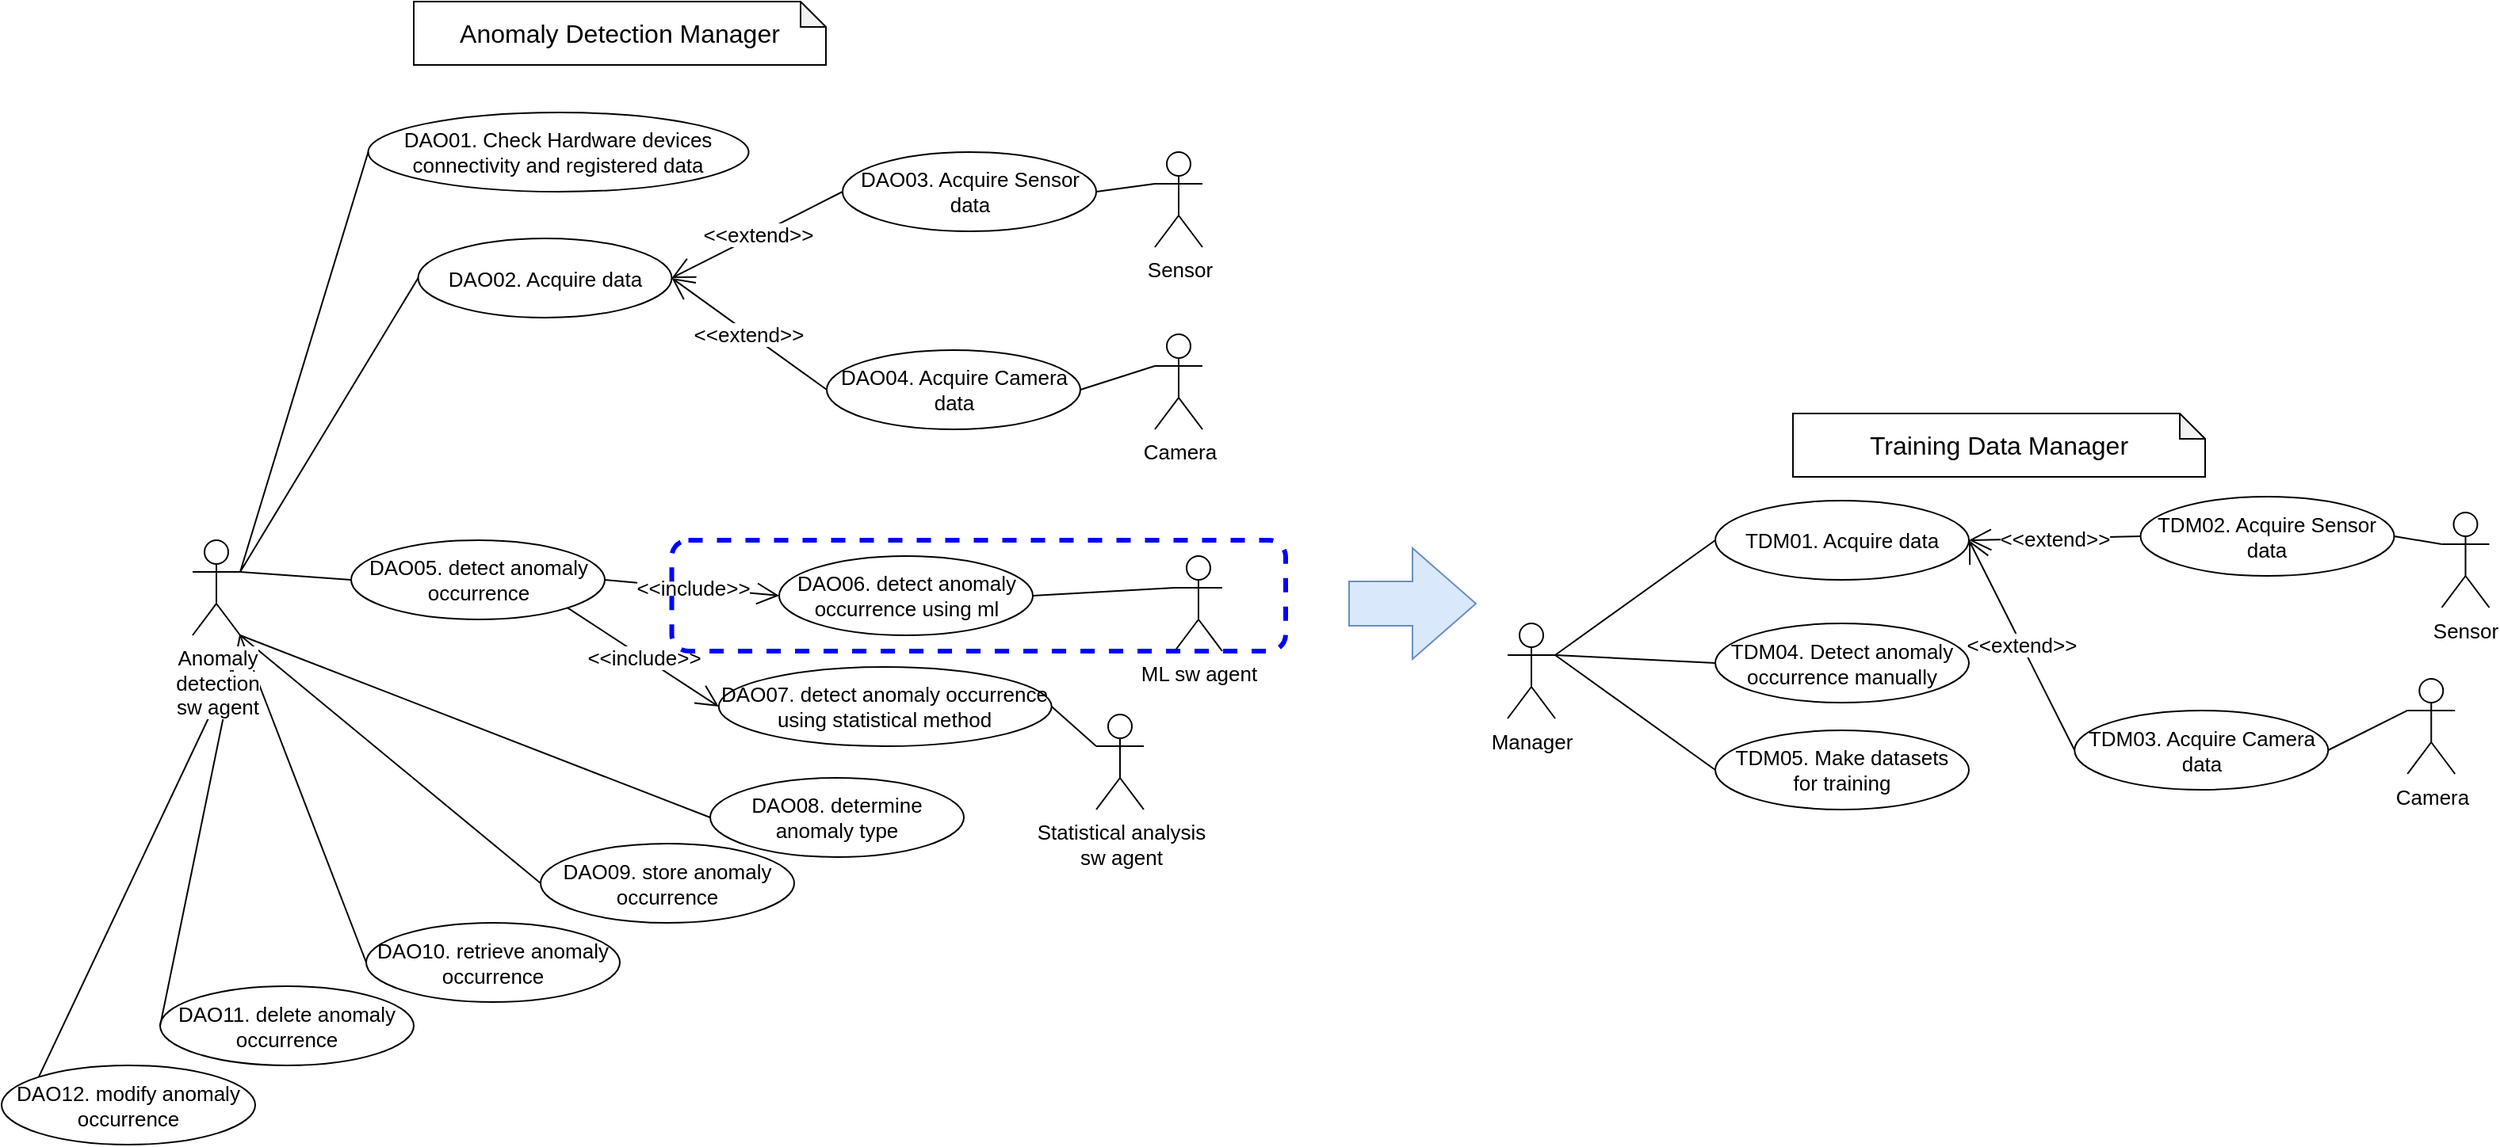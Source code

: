 <mxfile version="21.1.8" type="github">
  <diagram name="페이지-1" id="wbr9RBuPk6cA3em6U8mI">
    <mxGraphModel dx="3054" dy="-42" grid="1" gridSize="10" guides="1" tooltips="1" connect="1" arrows="1" fold="1" page="1" pageScale="1" pageWidth="827" pageHeight="1169" math="0" shadow="0">
      <root>
        <mxCell id="0" />
        <mxCell id="1" parent="0" />
        <mxCell id="sqfZXFbvWSECsiiVKAgS-1" value="DAO04. Acquire Camera data" style="ellipse;whiteSpace=wrap;html=1;fontSize=13;" vertex="1" parent="1">
          <mxGeometry x="60.5" y="2360" width="160" height="50" as="geometry" />
        </mxCell>
        <mxCell id="sqfZXFbvWSECsiiVKAgS-2" value="" style="endArrow=none;html=1;rounded=0;entryX=0;entryY=0.333;entryDx=0;entryDy=0;entryPerimeter=0;exitX=1;exitY=0.5;exitDx=0;exitDy=0;fontSize=13;" edge="1" parent="1" source="sqfZXFbvWSECsiiVKAgS-14" target="sqfZXFbvWSECsiiVKAgS-32">
          <mxGeometry width="50" height="50" relative="1" as="geometry">
            <mxPoint x="-199.5" y="2570" as="sourcePoint" />
            <mxPoint x="-28.5" y="2510" as="targetPoint" />
          </mxGeometry>
        </mxCell>
        <mxCell id="sqfZXFbvWSECsiiVKAgS-3" value="DAO01. Check Hardware devices connectivity and registered data" style="ellipse;whiteSpace=wrap;html=1;fontSize=13;" vertex="1" parent="1">
          <mxGeometry x="-228.75" y="2210" width="240" height="50" as="geometry" />
        </mxCell>
        <mxCell id="sqfZXFbvWSECsiiVKAgS-4" value="DAO02. Acquire data" style="ellipse;whiteSpace=wrap;html=1;fontSize=13;" vertex="1" parent="1">
          <mxGeometry x="-197.25" y="2289.5" width="160" height="50" as="geometry" />
        </mxCell>
        <mxCell id="sqfZXFbvWSECsiiVKAgS-5" value="DAO05. detect anomaly occurrence" style="ellipse;whiteSpace=wrap;html=1;fontSize=13;" vertex="1" parent="1">
          <mxGeometry x="-239.5" y="2480" width="160" height="50" as="geometry" />
        </mxCell>
        <mxCell id="sqfZXFbvWSECsiiVKAgS-6" value="" style="endArrow=none;html=1;rounded=0;entryX=0;entryY=0.5;entryDx=0;entryDy=0;exitX=1;exitY=0.333;exitDx=0;exitDy=0;exitPerimeter=0;fontSize=13;" edge="1" parent="1" source="sqfZXFbvWSECsiiVKAgS-27" target="sqfZXFbvWSECsiiVKAgS-3">
          <mxGeometry width="50" height="50" relative="1" as="geometry">
            <mxPoint x="-289.5" y="2480" as="sourcePoint" />
            <mxPoint x="-196.5" y="2435" as="targetPoint" />
          </mxGeometry>
        </mxCell>
        <mxCell id="sqfZXFbvWSECsiiVKAgS-7" value="DAO03. Acquire Sensor data" style="ellipse;whiteSpace=wrap;html=1;fontSize=13;" vertex="1" parent="1">
          <mxGeometry x="70.5" y="2235" width="160" height="50" as="geometry" />
        </mxCell>
        <mxCell id="sqfZXFbvWSECsiiVKAgS-8" value="Sensor" style="shape=umlActor;verticalLabelPosition=bottom;verticalAlign=top;html=1;outlineConnect=0;fontSize=13;" vertex="1" parent="1">
          <mxGeometry x="267.5" y="2235" width="30" height="60" as="geometry" />
        </mxCell>
        <mxCell id="sqfZXFbvWSECsiiVKAgS-9" value="" style="endArrow=none;html=1;rounded=0;exitX=0;exitY=0.333;exitDx=0;exitDy=0;exitPerimeter=0;entryX=1;entryY=0.5;entryDx=0;entryDy=0;fontSize=13;" edge="1" parent="1" source="sqfZXFbvWSECsiiVKAgS-8" target="sqfZXFbvWSECsiiVKAgS-7">
          <mxGeometry width="50" height="50" relative="1" as="geometry">
            <mxPoint x="180.5" y="2590" as="sourcePoint" />
            <mxPoint x="370.5" y="2310" as="targetPoint" />
          </mxGeometry>
        </mxCell>
        <mxCell id="sqfZXFbvWSECsiiVKAgS-10" value="DAO10. retrieve anomaly occurrence" style="ellipse;whiteSpace=wrap;html=1;fontSize=13;" vertex="1" parent="1">
          <mxGeometry x="-230" y="2721.5" width="160" height="50" as="geometry" />
        </mxCell>
        <mxCell id="sqfZXFbvWSECsiiVKAgS-11" value="DAO11. delete anomaly occurrence" style="ellipse;whiteSpace=wrap;html=1;fontSize=13;" vertex="1" parent="1">
          <mxGeometry x="-360" y="2761.5" width="160" height="50" as="geometry" />
        </mxCell>
        <mxCell id="sqfZXFbvWSECsiiVKAgS-12" value="DAO12. modify anomaly occurrence" style="ellipse;whiteSpace=wrap;html=1;fontSize=13;" vertex="1" parent="1">
          <mxGeometry x="-460" y="2811.5" width="160" height="50" as="geometry" />
        </mxCell>
        <mxCell id="sqfZXFbvWSECsiiVKAgS-13" value="" style="endArrow=none;html=1;rounded=0;entryX=0;entryY=0.5;entryDx=0;entryDy=0;exitX=1;exitY=0.333;exitDx=0;exitDy=0;exitPerimeter=0;fontSize=13;" edge="1" parent="1" source="sqfZXFbvWSECsiiVKAgS-27" target="sqfZXFbvWSECsiiVKAgS-4">
          <mxGeometry width="50" height="50" relative="1" as="geometry">
            <mxPoint x="-389.5" y="2330" as="sourcePoint" />
            <mxPoint x="-169.5" y="2235" as="targetPoint" />
          </mxGeometry>
        </mxCell>
        <mxCell id="sqfZXFbvWSECsiiVKAgS-14" value="DAO07. detect anomaly occurrence using statistical method" style="ellipse;whiteSpace=wrap;html=1;fontSize=13;" vertex="1" parent="1">
          <mxGeometry x="-7.63" y="2560" width="210" height="50" as="geometry" />
        </mxCell>
        <mxCell id="sqfZXFbvWSECsiiVKAgS-15" value="&amp;lt;&amp;lt;include&amp;gt;&amp;gt;" style="endArrow=none;endSize=16;endFill=0;html=1;rounded=0;exitX=0;exitY=0.5;exitDx=0;exitDy=0;entryX=1;entryY=0.5;entryDx=0;entryDy=0;startArrow=open;startFill=0;startSize=12;fontSize=13;" edge="1" parent="1" source="sqfZXFbvWSECsiiVKAgS-30" target="sqfZXFbvWSECsiiVKAgS-5">
          <mxGeometry width="160" relative="1" as="geometry">
            <mxPoint x="100.5" y="2505" as="sourcePoint" />
            <mxPoint x="260.5" y="2505" as="targetPoint" />
          </mxGeometry>
        </mxCell>
        <mxCell id="sqfZXFbvWSECsiiVKAgS-16" value="&amp;lt;&amp;lt;include&amp;gt;&amp;gt;" style="endArrow=none;endSize=16;endFill=0;html=1;rounded=0;exitX=0;exitY=0.5;exitDx=0;exitDy=0;entryX=1;entryY=1;entryDx=0;entryDy=0;startArrow=open;startFill=0;startSize=12;fontSize=13;" edge="1" parent="1" source="sqfZXFbvWSECsiiVKAgS-14" target="sqfZXFbvWSECsiiVKAgS-5">
          <mxGeometry width="160" relative="1" as="geometry">
            <mxPoint x="100.5" y="2473" as="sourcePoint" />
            <mxPoint x="-27.5" y="2470" as="targetPoint" />
          </mxGeometry>
        </mxCell>
        <mxCell id="sqfZXFbvWSECsiiVKAgS-17" value="&amp;lt;&amp;lt;extend&amp;gt;&amp;gt;" style="endArrow=open;endSize=12;endFill=0;html=1;rounded=0;exitX=0;exitY=0.5;exitDx=0;exitDy=0;entryX=1;entryY=0.5;entryDx=0;entryDy=0;fontSize=13;" edge="1" parent="1" source="sqfZXFbvWSECsiiVKAgS-7" target="sqfZXFbvWSECsiiVKAgS-4">
          <mxGeometry width="160" relative="1" as="geometry">
            <mxPoint x="120.5" y="2548" as="sourcePoint" />
            <mxPoint x="-7.5" y="2545" as="targetPoint" />
          </mxGeometry>
        </mxCell>
        <mxCell id="sqfZXFbvWSECsiiVKAgS-18" value="&amp;lt;&amp;lt;extend&amp;gt;&amp;gt;" style="endArrow=open;endSize=12;endFill=0;html=1;rounded=0;exitX=0;exitY=0.5;exitDx=0;exitDy=0;entryX=1;entryY=0.5;entryDx=0;entryDy=0;fontSize=13;" edge="1" parent="1" source="sqfZXFbvWSECsiiVKAgS-1" target="sqfZXFbvWSECsiiVKAgS-4">
          <mxGeometry width="160" relative="1" as="geometry">
            <mxPoint x="120.5" y="2548" as="sourcePoint" />
            <mxPoint x="-7.5" y="2545" as="targetPoint" />
          </mxGeometry>
        </mxCell>
        <mxCell id="sqfZXFbvWSECsiiVKAgS-19" value="" style="endArrow=none;html=1;rounded=0;entryX=0;entryY=0.5;entryDx=0;entryDy=0;exitX=1;exitY=0.333;exitDx=0;exitDy=0;exitPerimeter=0;fontSize=13;" edge="1" parent="1" source="sqfZXFbvWSECsiiVKAgS-27" target="sqfZXFbvWSECsiiVKAgS-5">
          <mxGeometry width="50" height="50" relative="1" as="geometry">
            <mxPoint x="-399.5" y="2510" as="sourcePoint" />
            <mxPoint x="-208.5" y="2550" as="targetPoint" />
          </mxGeometry>
        </mxCell>
        <mxCell id="sqfZXFbvWSECsiiVKAgS-20" value="" style="endArrow=none;html=1;rounded=0;entryX=0;entryY=0.5;entryDx=0;entryDy=0;fontSize=13;exitX=1;exitY=1;exitDx=0;exitDy=0;exitPerimeter=0;" edge="1" parent="1" source="sqfZXFbvWSECsiiVKAgS-27" target="sqfZXFbvWSECsiiVKAgS-21">
          <mxGeometry width="50" height="50" relative="1" as="geometry">
            <mxPoint x="-279.5" y="2560" as="sourcePoint" />
            <mxPoint x="0.5" y="2784" as="targetPoint" />
          </mxGeometry>
        </mxCell>
        <mxCell id="sqfZXFbvWSECsiiVKAgS-21" value="DAO08. determine &lt;br style=&quot;font-size: 13px;&quot;&gt;anomaly type" style="ellipse;whiteSpace=wrap;html=1;fontSize=13;" vertex="1" parent="1">
          <mxGeometry x="-13" y="2630" width="160" height="50" as="geometry" />
        </mxCell>
        <mxCell id="sqfZXFbvWSECsiiVKAgS-22" value="DAO09. store anomaly occurrence" style="ellipse;whiteSpace=wrap;html=1;fontSize=13;" vertex="1" parent="1">
          <mxGeometry x="-120" y="2671.5" width="160" height="50" as="geometry" />
        </mxCell>
        <mxCell id="sqfZXFbvWSECsiiVKAgS-23" value="" style="endArrow=none;html=1;rounded=0;entryX=0;entryY=0.5;entryDx=0;entryDy=0;fontSize=13;exitX=1;exitY=1;exitDx=0;exitDy=0;exitPerimeter=0;" edge="1" parent="1" source="sqfZXFbvWSECsiiVKAgS-27" target="sqfZXFbvWSECsiiVKAgS-22">
          <mxGeometry width="50" height="50" relative="1" as="geometry">
            <mxPoint x="-279.5" y="2560" as="sourcePoint" />
            <mxPoint x="-112.5" y="2665" as="targetPoint" />
          </mxGeometry>
        </mxCell>
        <mxCell id="sqfZXFbvWSECsiiVKAgS-24" value="" style="endArrow=none;html=1;rounded=0;entryX=0;entryY=0.5;entryDx=0;entryDy=0;fontSize=13;exitX=1;exitY=1;exitDx=0;exitDy=0;exitPerimeter=0;" edge="1" parent="1" source="sqfZXFbvWSECsiiVKAgS-27" target="sqfZXFbvWSECsiiVKAgS-10">
          <mxGeometry width="50" height="50" relative="1" as="geometry">
            <mxPoint x="-279.5" y="2560" as="sourcePoint" />
            <mxPoint x="-132.5" y="2735" as="targetPoint" />
          </mxGeometry>
        </mxCell>
        <mxCell id="sqfZXFbvWSECsiiVKAgS-25" value="" style="endArrow=none;html=1;rounded=0;entryX=0;entryY=0.5;entryDx=0;entryDy=0;fontSize=13;exitX=1;exitY=1;exitDx=0;exitDy=0;exitPerimeter=0;" edge="1" parent="1" source="sqfZXFbvWSECsiiVKAgS-27" target="sqfZXFbvWSECsiiVKAgS-11">
          <mxGeometry width="50" height="50" relative="1" as="geometry">
            <mxPoint x="-269.5" y="2570" as="sourcePoint" />
            <mxPoint x="-149.5" y="2805" as="targetPoint" />
          </mxGeometry>
        </mxCell>
        <mxCell id="sqfZXFbvWSECsiiVKAgS-26" value="" style="endArrow=none;html=1;rounded=0;entryX=0;entryY=0;entryDx=0;entryDy=0;fontSize=13;" edge="1" parent="1" target="sqfZXFbvWSECsiiVKAgS-12">
          <mxGeometry width="50" height="50" relative="1" as="geometry">
            <mxPoint x="-309.5" y="2550" as="sourcePoint" />
            <mxPoint x="-199.5" y="2865" as="targetPoint" />
          </mxGeometry>
        </mxCell>
        <mxCell id="sqfZXFbvWSECsiiVKAgS-27" value="&lt;span style=&quot;background-color: rgb(255, 255, 255);&quot;&gt;Anomaly &lt;br&gt;detection&lt;br style=&quot;font-size: 13px;&quot;&gt;sw agent&lt;/span&gt;" style="shape=umlActor;verticalLabelPosition=bottom;verticalAlign=top;html=1;outlineConnect=0;fontSize=13;" vertex="1" parent="1">
          <mxGeometry x="-339.5" y="2480" width="30" height="60" as="geometry" />
        </mxCell>
        <mxCell id="sqfZXFbvWSECsiiVKAgS-28" value="Camera" style="shape=umlActor;verticalLabelPosition=bottom;verticalAlign=top;html=1;outlineConnect=0;fontSize=13;" vertex="1" parent="1">
          <mxGeometry x="267.5" y="2350" width="30" height="60" as="geometry" />
        </mxCell>
        <mxCell id="sqfZXFbvWSECsiiVKAgS-29" value="" style="endArrow=none;html=1;rounded=0;exitX=0;exitY=0.333;exitDx=0;exitDy=0;exitPerimeter=0;entryX=1;entryY=0.5;entryDx=0;entryDy=0;fontSize=13;" edge="1" parent="1" source="sqfZXFbvWSECsiiVKAgS-28" target="sqfZXFbvWSECsiiVKAgS-1">
          <mxGeometry width="50" height="50" relative="1" as="geometry">
            <mxPoint x="181.5" y="2360" as="sourcePoint" />
            <mxPoint x="460.5" y="2410" as="targetPoint" />
          </mxGeometry>
        </mxCell>
        <mxCell id="sqfZXFbvWSECsiiVKAgS-30" value="DAO06. detect anomaly occurrence using ml" style="ellipse;whiteSpace=wrap;html=1;fontSize=13;" vertex="1" parent="1">
          <mxGeometry x="30.5" y="2490" width="160" height="50" as="geometry" />
        </mxCell>
        <mxCell id="sqfZXFbvWSECsiiVKAgS-31" value="" style="endArrow=none;html=1;rounded=0;entryX=1;entryY=0.5;entryDx=0;entryDy=0;exitX=0;exitY=0.333;exitDx=0;exitDy=0;exitPerimeter=0;fontSize=13;" edge="1" parent="1" source="sqfZXFbvWSECsiiVKAgS-33" target="sqfZXFbvWSECsiiVKAgS-30">
          <mxGeometry width="50" height="50" relative="1" as="geometry">
            <mxPoint x="342.75" y="2440" as="sourcePoint" />
            <mxPoint x="-28.5" y="2510" as="targetPoint" />
          </mxGeometry>
        </mxCell>
        <mxCell id="sqfZXFbvWSECsiiVKAgS-32" value="Statistical analysis&lt;br style=&quot;font-size: 13px;&quot;&gt;sw agent" style="shape=umlActor;verticalLabelPosition=bottom;verticalAlign=top;html=1;outlineConnect=0;fontSize=13;" vertex="1" parent="1">
          <mxGeometry x="230.5" y="2590" width="30" height="60" as="geometry" />
        </mxCell>
        <mxCell id="sqfZXFbvWSECsiiVKAgS-33" value="ML sw agent" style="shape=umlActor;verticalLabelPosition=bottom;verticalAlign=top;html=1;outlineConnect=0;fontSize=13;" vertex="1" parent="1">
          <mxGeometry x="280" y="2490" width="30" height="60" as="geometry" />
        </mxCell>
        <mxCell id="sqfZXFbvWSECsiiVKAgS-34" value="&lt;font style=&quot;font-size: 16px;&quot;&gt;Anomaly Detection Manager&lt;/font&gt;" style="shape=note;whiteSpace=wrap;html=1;backgroundOutline=1;darkOpacity=0.05;size=16;" vertex="1" parent="1">
          <mxGeometry x="-200" y="2140" width="260" height="40" as="geometry" />
        </mxCell>
        <mxCell id="sqfZXFbvWSECsiiVKAgS-36" value="" style="rounded=1;whiteSpace=wrap;html=1;fillColor=none;strokeColor=#0000ff;dashed=1;strokeWidth=3;" vertex="1" parent="1">
          <mxGeometry x="-37.25" y="2480" width="387.25" height="70" as="geometry" />
        </mxCell>
        <mxCell id="sqfZXFbvWSECsiiVKAgS-40" value="TDM03. Acquire Camera data" style="ellipse;whiteSpace=wrap;html=1;fontSize=13;" vertex="1" parent="1">
          <mxGeometry x="847.63" y="2587.5" width="160" height="50" as="geometry" />
        </mxCell>
        <mxCell id="sqfZXFbvWSECsiiVKAgS-41" value="Camera" style="shape=umlActor;verticalLabelPosition=bottom;verticalAlign=top;html=1;outlineConnect=0;fontSize=13;" vertex="1" parent="1">
          <mxGeometry x="1057.63" y="2567.5" width="30" height="60" as="geometry" />
        </mxCell>
        <mxCell id="sqfZXFbvWSECsiiVKAgS-42" value="" style="endArrow=none;html=1;rounded=0;exitX=0;exitY=0.333;exitDx=0;exitDy=0;exitPerimeter=0;entryX=1;entryY=0.5;entryDx=0;entryDy=0;fontSize=13;" edge="1" parent="1" source="sqfZXFbvWSECsiiVKAgS-41" target="sqfZXFbvWSECsiiVKAgS-40">
          <mxGeometry width="50" height="50" relative="1" as="geometry">
            <mxPoint x="1000.25" y="2577.5" as="sourcePoint" />
            <mxPoint x="1279.25" y="2627.5" as="targetPoint" />
          </mxGeometry>
        </mxCell>
        <mxCell id="sqfZXFbvWSECsiiVKAgS-44" value="Manager" style="shape=umlActor;verticalLabelPosition=bottom;verticalAlign=top;html=1;outlineConnect=0;fontSize=13;" vertex="1" parent="1">
          <mxGeometry x="490" y="2532.5" width="30" height="60" as="geometry" />
        </mxCell>
        <mxCell id="sqfZXFbvWSECsiiVKAgS-45" value="TDM01. Acquire data" style="ellipse;whiteSpace=wrap;html=1;fontSize=13;" vertex="1" parent="1">
          <mxGeometry x="621" y="2455" width="160" height="50" as="geometry" />
        </mxCell>
        <mxCell id="sqfZXFbvWSECsiiVKAgS-46" value="TDM02. Acquire Sensor data" style="ellipse;whiteSpace=wrap;html=1;fontSize=13;" vertex="1" parent="1">
          <mxGeometry x="889.25" y="2452.5" width="160" height="50" as="geometry" />
        </mxCell>
        <mxCell id="sqfZXFbvWSECsiiVKAgS-47" value="Sensor" style="shape=umlActor;verticalLabelPosition=bottom;verticalAlign=top;html=1;outlineConnect=0;fontSize=13;" vertex="1" parent="1">
          <mxGeometry x="1079.25" y="2462.5" width="30" height="60" as="geometry" />
        </mxCell>
        <mxCell id="sqfZXFbvWSECsiiVKAgS-48" value="" style="endArrow=none;html=1;rounded=0;exitX=0;exitY=0.333;exitDx=0;exitDy=0;exitPerimeter=0;entryX=1;entryY=0.5;entryDx=0;entryDy=0;fontSize=13;" edge="1" parent="1" source="sqfZXFbvWSECsiiVKAgS-47" target="sqfZXFbvWSECsiiVKAgS-46">
          <mxGeometry width="50" height="50" relative="1" as="geometry">
            <mxPoint x="999.25" y="2807.5" as="sourcePoint" />
            <mxPoint x="1189.25" y="2527.5" as="targetPoint" />
          </mxGeometry>
        </mxCell>
        <mxCell id="sqfZXFbvWSECsiiVKAgS-49" value="&amp;lt;&amp;lt;extend&amp;gt;&amp;gt;" style="endArrow=open;endSize=12;endFill=0;html=1;rounded=0;exitX=0;exitY=0.5;exitDx=0;exitDy=0;entryX=1;entryY=0.5;entryDx=0;entryDy=0;fontSize=13;" edge="1" parent="1" source="sqfZXFbvWSECsiiVKAgS-46" target="sqfZXFbvWSECsiiVKAgS-45">
          <mxGeometry width="160" relative="1" as="geometry">
            <mxPoint x="939.25" y="2765.5" as="sourcePoint" />
            <mxPoint x="811.25" y="2762.5" as="targetPoint" />
          </mxGeometry>
        </mxCell>
        <mxCell id="sqfZXFbvWSECsiiVKAgS-50" value="&amp;lt;&amp;lt;extend&amp;gt;&amp;gt;" style="endArrow=open;endSize=12;endFill=0;html=1;rounded=0;exitX=0;exitY=0.5;exitDx=0;exitDy=0;entryX=1;entryY=0.5;entryDx=0;entryDy=0;fontSize=13;" edge="1" parent="1" source="sqfZXFbvWSECsiiVKAgS-40" target="sqfZXFbvWSECsiiVKAgS-45">
          <mxGeometry width="160" relative="1" as="geometry">
            <mxPoint x="939.25" y="2765.5" as="sourcePoint" />
            <mxPoint x="811.25" y="2762.5" as="targetPoint" />
          </mxGeometry>
        </mxCell>
        <mxCell id="sqfZXFbvWSECsiiVKAgS-51" value="TDM04. Detect anomaly occurrence manually" style="ellipse;whiteSpace=wrap;html=1;fontSize=13;" vertex="1" parent="1">
          <mxGeometry x="621" y="2532.5" width="160" height="50" as="geometry" />
        </mxCell>
        <mxCell id="sqfZXFbvWSECsiiVKAgS-52" value="TDM05. Make datasets &lt;br style=&quot;font-size: 13px;&quot;&gt;for training" style="ellipse;whiteSpace=wrap;html=1;fontSize=13;" vertex="1" parent="1">
          <mxGeometry x="621" y="2600" width="160" height="50" as="geometry" />
        </mxCell>
        <mxCell id="sqfZXFbvWSECsiiVKAgS-53" value="" style="endArrow=none;html=1;rounded=0;exitX=1;exitY=0.333;exitDx=0;exitDy=0;exitPerimeter=0;entryX=0;entryY=0.5;entryDx=0;entryDy=0;fontSize=13;" edge="1" parent="1" source="sqfZXFbvWSECsiiVKAgS-44" target="sqfZXFbvWSECsiiVKAgS-45">
          <mxGeometry width="50" height="50" relative="1" as="geometry">
            <mxPoint x="-70" y="2760.5" as="sourcePoint" />
            <mxPoint y="2685.5" as="targetPoint" />
          </mxGeometry>
        </mxCell>
        <mxCell id="sqfZXFbvWSECsiiVKAgS-54" value="" style="endArrow=none;html=1;rounded=0;exitX=1;exitY=0.333;exitDx=0;exitDy=0;exitPerimeter=0;entryX=0;entryY=0.5;entryDx=0;entryDy=0;fontSize=13;" edge="1" parent="1" source="sqfZXFbvWSECsiiVKAgS-44" target="sqfZXFbvWSECsiiVKAgS-51">
          <mxGeometry width="50" height="50" relative="1" as="geometry">
            <mxPoint x="530" y="2562.5" as="sourcePoint" />
            <mxPoint x="631" y="2490.5" as="targetPoint" />
          </mxGeometry>
        </mxCell>
        <mxCell id="sqfZXFbvWSECsiiVKAgS-55" value="" style="endArrow=none;html=1;rounded=0;exitX=1;exitY=0.333;exitDx=0;exitDy=0;exitPerimeter=0;entryX=0;entryY=0.5;entryDx=0;entryDy=0;fontSize=13;" edge="1" parent="1" source="sqfZXFbvWSECsiiVKAgS-44" target="sqfZXFbvWSECsiiVKAgS-52">
          <mxGeometry width="50" height="50" relative="1" as="geometry">
            <mxPoint x="530" y="2562.5" as="sourcePoint" />
            <mxPoint x="631" y="2577.5" as="targetPoint" />
          </mxGeometry>
        </mxCell>
        <mxCell id="sqfZXFbvWSECsiiVKAgS-57" value="&lt;span style=&quot;font-size: 16px;&quot;&gt;Training Data Manager&lt;/span&gt;" style="shape=note;whiteSpace=wrap;html=1;backgroundOutline=1;darkOpacity=0.05;size=16;" vertex="1" parent="1">
          <mxGeometry x="670" y="2400" width="260" height="40" as="geometry" />
        </mxCell>
        <mxCell id="sqfZXFbvWSECsiiVKAgS-58" value="" style="html=1;shadow=0;dashed=0;align=center;verticalAlign=middle;shape=mxgraph.arrows2.arrow;dy=0.6;dx=40;notch=0;fillColor=#dae8fc;strokeColor=#6c8ebf;" vertex="1" parent="1">
          <mxGeometry x="390" y="2485" width="80" height="70" as="geometry" />
        </mxCell>
      </root>
    </mxGraphModel>
  </diagram>
</mxfile>

